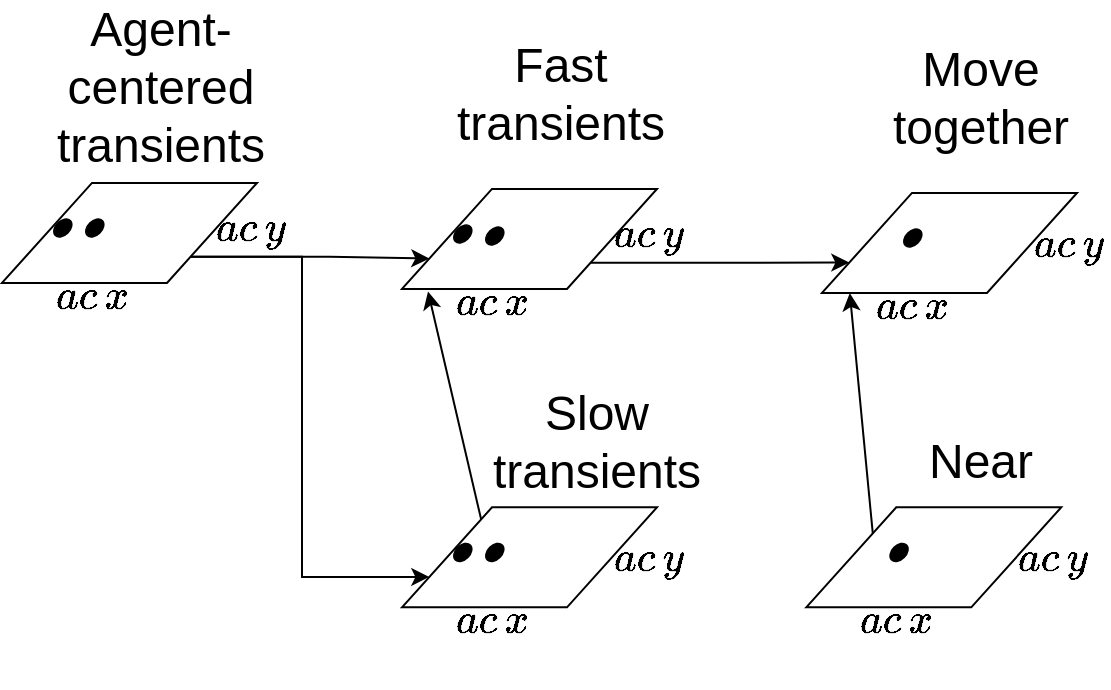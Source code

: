 <mxfile version="16.1.2" type="device"><diagram id="YQJFbRYdaxX-bowmFBeR" name="Page-1"><mxGraphModel dx="1778" dy="2055" grid="1" gridSize="10" guides="1" tooltips="1" connect="1" arrows="1" fold="1" page="1" pageScale="1" pageWidth="850" pageHeight="1100" math="1" shadow="0"><root><mxCell id="0"/><mxCell id="1" parent="0"/><mxCell id="udv_uBxMAE3oORRBg7B5-27" style="edgeStyle=orthogonalEdgeStyle;rounded=0;orthogonalLoop=1;jettySize=auto;html=1;exitX=1;exitY=1;exitDx=0;exitDy=0;entryX=0;entryY=0.75;entryDx=0;entryDy=0;" edge="1" parent="1" source="udv_uBxMAE3oORRBg7B5-1" target="udv_uBxMAE3oORRBg7B5-12"><mxGeometry relative="1" as="geometry"/></mxCell><mxCell id="udv_uBxMAE3oORRBg7B5-28" style="edgeStyle=orthogonalEdgeStyle;rounded=0;orthogonalLoop=1;jettySize=auto;html=1;exitX=1;exitY=1;exitDx=0;exitDy=0;entryX=0;entryY=0.75;entryDx=0;entryDy=0;" edge="1" parent="1" source="udv_uBxMAE3oORRBg7B5-1" target="udv_uBxMAE3oORRBg7B5-7"><mxGeometry relative="1" as="geometry"><Array as="points"><mxPoint x="160" y="-973"/><mxPoint x="160" y="-812"/></Array></mxGeometry></mxCell><mxCell id="udv_uBxMAE3oORRBg7B5-1" value="" style="shape=parallelogram;perimeter=parallelogramPerimeter;whiteSpace=wrap;html=1;fixedSize=1;fontFamily=Courier New;fontSize=9;size=45;fillColor=default;strokeColor=#000000;" vertex="1" parent="1"><mxGeometry x="10.0" y="-1009.54" width="127.5" height="50" as="geometry"/></mxCell><mxCell id="udv_uBxMAE3oORRBg7B5-2" value="&lt;font style=&quot;font-size: 18px&quot; face=&quot;Helvetica&quot;&gt;$$ac \, x$$&lt;/font&gt;" style="text;html=1;strokeColor=none;fillColor=none;align=center;verticalAlign=middle;whiteSpace=wrap;rounded=0;fontFamily=Courier New;fontSize=9;" vertex="1" parent="1"><mxGeometry x="35.25" y="-962.2" width="40" height="20" as="geometry"/></mxCell><mxCell id="udv_uBxMAE3oORRBg7B5-3" value="&lt;font style=&quot;font-size: 18px&quot; face=&quot;Helvetica&quot;&gt;$$ac \, y$$&lt;/font&gt;" style="text;html=1;strokeColor=none;fillColor=none;align=center;verticalAlign=middle;whiteSpace=wrap;rounded=0;fontFamily=Courier New;fontSize=9;rotation=0;" vertex="1" parent="1"><mxGeometry x="114.23" y="-996.0" width="40" height="20" as="geometry"/></mxCell><mxCell id="udv_uBxMAE3oORRBg7B5-4" value="&lt;div&gt;&lt;font style=&quot;font-size: 24px&quot;&gt;Agent-centered transients&lt;/font&gt;&lt;/div&gt;" style="text;html=1;strokeColor=none;fillColor=none;align=center;verticalAlign=middle;whiteSpace=wrap;rounded=0;" vertex="1" parent="1"><mxGeometry x="52.0" y="-1067.31" width="75" height="20" as="geometry"/></mxCell><mxCell id="udv_uBxMAE3oORRBg7B5-6" value="" style="ellipse;whiteSpace=wrap;html=1;rotation=-45;fillColor=#000000;" vertex="1" parent="1"><mxGeometry x="35.25" y="-990.43" width="10.31" height="6.87" as="geometry"/></mxCell><mxCell id="udv_uBxMAE3oORRBg7B5-32" style="edgeStyle=none;rounded=0;orthogonalLoop=1;jettySize=auto;html=1;exitX=0.25;exitY=0;exitDx=0;exitDy=0;entryX=0.102;entryY=1.025;entryDx=0;entryDy=0;entryPerimeter=0;" edge="1" parent="1" source="udv_uBxMAE3oORRBg7B5-7" target="udv_uBxMAE3oORRBg7B5-12"><mxGeometry relative="1" as="geometry"/></mxCell><mxCell id="udv_uBxMAE3oORRBg7B5-7" value="" style="shape=parallelogram;perimeter=parallelogramPerimeter;whiteSpace=wrap;html=1;fixedSize=1;fontFamily=Courier New;fontSize=9;size=45;fillColor=default;strokeColor=#000000;" vertex="1" parent="1"><mxGeometry x="210" y="-847.34" width="127.5" height="50" as="geometry"/></mxCell><mxCell id="udv_uBxMAE3oORRBg7B5-8" value="&lt;font style=&quot;font-size: 18px&quot; face=&quot;Helvetica&quot;&gt;$$ac \, x$$&lt;/font&gt;" style="text;html=1;strokeColor=none;fillColor=none;align=center;verticalAlign=middle;whiteSpace=wrap;rounded=0;fontFamily=Courier New;fontSize=9;" vertex="1" parent="1"><mxGeometry x="235.25" y="-800.0" width="40" height="20" as="geometry"/></mxCell><mxCell id="udv_uBxMAE3oORRBg7B5-9" value="&lt;font style=&quot;font-size: 18px&quot; face=&quot;Helvetica&quot;&gt;$$ac \, y$$&lt;/font&gt;" style="text;html=1;strokeColor=none;fillColor=none;align=center;verticalAlign=middle;whiteSpace=wrap;rounded=0;fontFamily=Courier New;fontSize=9;rotation=0;" vertex="1" parent="1"><mxGeometry x="313.23" y="-830.8" width="40" height="20" as="geometry"/></mxCell><mxCell id="udv_uBxMAE3oORRBg7B5-10" value="&lt;div&gt;&lt;font style=&quot;font-size: 24px&quot;&gt;Slow transients&lt;/font&gt;&lt;/div&gt;" style="text;html=1;strokeColor=none;fillColor=none;align=center;verticalAlign=middle;whiteSpace=wrap;rounded=0;" vertex="1" parent="1"><mxGeometry x="270.0" y="-890.11" width="75" height="20" as="geometry"/></mxCell><mxCell id="udv_uBxMAE3oORRBg7B5-11" value="" style="ellipse;whiteSpace=wrap;html=1;rotation=-45;fillColor=#000000;" vertex="1" parent="1"><mxGeometry x="235.25" y="-828.23" width="10.31" height="6.87" as="geometry"/></mxCell><mxCell id="udv_uBxMAE3oORRBg7B5-29" style="edgeStyle=orthogonalEdgeStyle;rounded=0;orthogonalLoop=1;jettySize=auto;html=1;exitX=1;exitY=1;exitDx=0;exitDy=0;entryX=0;entryY=0.75;entryDx=0;entryDy=0;" edge="1" parent="1" source="udv_uBxMAE3oORRBg7B5-12" target="udv_uBxMAE3oORRBg7B5-17"><mxGeometry relative="1" as="geometry"/></mxCell><mxCell id="udv_uBxMAE3oORRBg7B5-12" value="" style="shape=parallelogram;perimeter=parallelogramPerimeter;whiteSpace=wrap;html=1;fixedSize=1;fontFamily=Courier New;fontSize=9;size=45;fillColor=default;strokeColor=#000000;" vertex="1" parent="1"><mxGeometry x="210" y="-1006.54" width="127.5" height="50" as="geometry"/></mxCell><mxCell id="udv_uBxMAE3oORRBg7B5-13" value="&lt;font style=&quot;font-size: 18px&quot; face=&quot;Helvetica&quot;&gt;$$ac \, x$$&lt;/font&gt;" style="text;html=1;strokeColor=none;fillColor=none;align=center;verticalAlign=middle;whiteSpace=wrap;rounded=0;fontFamily=Courier New;fontSize=9;" vertex="1" parent="1"><mxGeometry x="235.25" y="-959.2" width="40" height="20" as="geometry"/></mxCell><mxCell id="udv_uBxMAE3oORRBg7B5-14" value="&lt;font style=&quot;font-size: 18px&quot; face=&quot;Helvetica&quot;&gt;$$ac \, y$$&lt;/font&gt;" style="text;html=1;strokeColor=none;fillColor=none;align=center;verticalAlign=middle;whiteSpace=wrap;rounded=0;fontFamily=Courier New;fontSize=9;rotation=0;" vertex="1" parent="1"><mxGeometry x="313.23" y="-993.0" width="40" height="20" as="geometry"/></mxCell><mxCell id="udv_uBxMAE3oORRBg7B5-15" value="&lt;div&gt;&lt;font style=&quot;font-size: 24px&quot;&gt;Fast transients&lt;/font&gt;&lt;/div&gt;" style="text;html=1;strokeColor=none;fillColor=none;align=center;verticalAlign=middle;whiteSpace=wrap;rounded=0;" vertex="1" parent="1"><mxGeometry x="252.0" y="-1064.31" width="75" height="20" as="geometry"/></mxCell><mxCell id="udv_uBxMAE3oORRBg7B5-16" value="" style="ellipse;whiteSpace=wrap;html=1;rotation=-45;fillColor=#000000;" vertex="1" parent="1"><mxGeometry x="235.25" y="-987.43" width="10.31" height="6.87" as="geometry"/></mxCell><mxCell id="udv_uBxMAE3oORRBg7B5-17" value="" style="shape=parallelogram;perimeter=parallelogramPerimeter;whiteSpace=wrap;html=1;fixedSize=1;fontFamily=Courier New;fontSize=9;size=45;fillColor=default;strokeColor=#000000;" vertex="1" parent="1"><mxGeometry x="420" y="-1004.54" width="127.5" height="50" as="geometry"/></mxCell><mxCell id="udv_uBxMAE3oORRBg7B5-18" value="&lt;font style=&quot;font-size: 18px&quot; face=&quot;Helvetica&quot;&gt;$$ac \, x$$&lt;/font&gt;" style="text;html=1;strokeColor=none;fillColor=none;align=center;verticalAlign=middle;whiteSpace=wrap;rounded=0;fontFamily=Courier New;fontSize=9;" vertex="1" parent="1"><mxGeometry x="445.25" y="-957.2" width="40" height="20" as="geometry"/></mxCell><mxCell id="udv_uBxMAE3oORRBg7B5-19" value="&lt;font style=&quot;font-size: 18px&quot; face=&quot;Helvetica&quot;&gt;$$ac \, y$$&lt;/font&gt;" style="text;html=1;strokeColor=none;fillColor=none;align=center;verticalAlign=middle;whiteSpace=wrap;rounded=0;fontFamily=Courier New;fontSize=9;rotation=0;" vertex="1" parent="1"><mxGeometry x="523.23" y="-988.0" width="40" height="20" as="geometry"/></mxCell><mxCell id="udv_uBxMAE3oORRBg7B5-20" value="&lt;div&gt;&lt;font style=&quot;font-size: 24px&quot;&gt;Move together&lt;/font&gt;&lt;/div&gt;" style="text;html=1;strokeColor=none;fillColor=none;align=center;verticalAlign=middle;whiteSpace=wrap;rounded=0;" vertex="1" parent="1"><mxGeometry x="462.0" y="-1062.31" width="75" height="20" as="geometry"/></mxCell><mxCell id="udv_uBxMAE3oORRBg7B5-31" style="edgeStyle=none;rounded=0;orthogonalLoop=1;jettySize=auto;html=1;exitX=0;exitY=0;exitDx=0;exitDy=0;entryX=0.109;entryY=1.001;entryDx=0;entryDy=0;entryPerimeter=0;" edge="1" parent="1" source="udv_uBxMAE3oORRBg7B5-22" target="udv_uBxMAE3oORRBg7B5-17"><mxGeometry relative="1" as="geometry"/></mxCell><mxCell id="udv_uBxMAE3oORRBg7B5-22" value="" style="shape=parallelogram;perimeter=parallelogramPerimeter;whiteSpace=wrap;html=1;fixedSize=1;fontFamily=Courier New;fontSize=9;size=45;fillColor=default;strokeColor=#000000;" vertex="1" parent="1"><mxGeometry x="412.13" y="-847.34" width="127.5" height="50" as="geometry"/></mxCell><mxCell id="udv_uBxMAE3oORRBg7B5-23" value="&lt;font style=&quot;font-size: 18px&quot; face=&quot;Helvetica&quot;&gt;$$ac \, x$$&lt;/font&gt;" style="text;html=1;strokeColor=none;fillColor=none;align=center;verticalAlign=middle;whiteSpace=wrap;rounded=0;fontFamily=Courier New;fontSize=9;" vertex="1" parent="1"><mxGeometry x="437.38" y="-800.0" width="40" height="20" as="geometry"/></mxCell><mxCell id="udv_uBxMAE3oORRBg7B5-24" value="&lt;font style=&quot;font-size: 18px&quot; face=&quot;Helvetica&quot;&gt;$$ac \, y$$&lt;/font&gt;" style="text;html=1;strokeColor=none;fillColor=none;align=center;verticalAlign=middle;whiteSpace=wrap;rounded=0;fontFamily=Courier New;fontSize=9;rotation=0;" vertex="1" parent="1"><mxGeometry x="515.36" y="-830.8" width="40" height="20" as="geometry"/></mxCell><mxCell id="udv_uBxMAE3oORRBg7B5-25" value="&lt;div&gt;&lt;font style=&quot;font-size: 24px&quot;&gt;Near&lt;/font&gt;&lt;/div&gt;" style="text;html=1;strokeColor=none;fillColor=none;align=center;verticalAlign=middle;whiteSpace=wrap;rounded=0;" vertex="1" parent="1"><mxGeometry x="462.0" y="-880.0" width="75" height="20" as="geometry"/></mxCell><mxCell id="udv_uBxMAE3oORRBg7B5-26" value="" style="ellipse;whiteSpace=wrap;html=1;rotation=-45;fillColor=#000000;" vertex="1" parent="1"><mxGeometry x="453.38" y="-828.23" width="10.31" height="6.87" as="geometry"/></mxCell><mxCell id="udv_uBxMAE3oORRBg7B5-33" value="" style="ellipse;whiteSpace=wrap;html=1;rotation=-45;fillColor=#000000;" vertex="1" parent="1"><mxGeometry x="51.25" y="-990.43" width="10.31" height="6.87" as="geometry"/></mxCell><mxCell id="udv_uBxMAE3oORRBg7B5-34" value="" style="ellipse;whiteSpace=wrap;html=1;rotation=-45;fillColor=#000000;" vertex="1" parent="1"><mxGeometry x="251.25" y="-986.43" width="10.31" height="6.87" as="geometry"/></mxCell><mxCell id="udv_uBxMAE3oORRBg7B5-35" value="" style="ellipse;whiteSpace=wrap;html=1;rotation=-45;fillColor=#000000;" vertex="1" parent="1"><mxGeometry x="251.25" y="-828.23" width="10.31" height="6.87" as="geometry"/></mxCell><mxCell id="udv_uBxMAE3oORRBg7B5-36" value="" style="ellipse;whiteSpace=wrap;html=1;rotation=-45;fillColor=#000000;" vertex="1" parent="1"><mxGeometry x="460.25" y="-985.43" width="10.31" height="6.87" as="geometry"/></mxCell></root></mxGraphModel></diagram></mxfile>